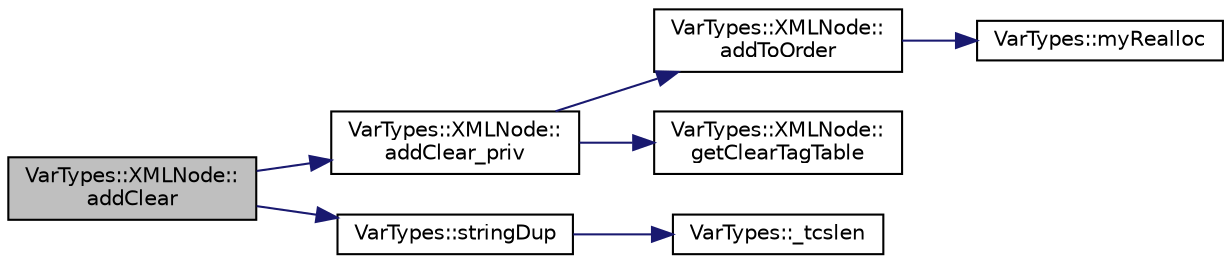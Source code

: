 digraph "VarTypes::XMLNode::addClear"
{
 // INTERACTIVE_SVG=YES
  edge [fontname="Helvetica",fontsize="10",labelfontname="Helvetica",labelfontsize="10"];
  node [fontname="Helvetica",fontsize="10",shape=record];
  rankdir="LR";
  Node1 [label="VarTypes::XMLNode::\laddClear",height=0.2,width=0.4,color="black", fillcolor="grey75", style="filled", fontcolor="black"];
  Node1 -> Node2 [color="midnightblue",fontsize="10",style="solid",fontname="Helvetica"];
  Node2 [label="VarTypes::XMLNode::\laddClear_priv",height=0.2,width=0.4,color="black", fillcolor="white", style="filled",URL="$dd/df5/struct_var_types_1_1_x_m_l_node.html#a09e0d993b2d6952abcf65b73061d8f0a"];
  Node2 -> Node3 [color="midnightblue",fontsize="10",style="solid",fontname="Helvetica"];
  Node3 [label="VarTypes::XMLNode::\laddToOrder",height=0.2,width=0.4,color="black", fillcolor="white", style="filled",URL="$dd/df5/struct_var_types_1_1_x_m_l_node.html#a8966be07a58188f95a3cee4510c73dbf"];
  Node3 -> Node4 [color="midnightblue",fontsize="10",style="solid",fontname="Helvetica"];
  Node4 [label="VarTypes::myRealloc",height=0.2,width=0.4,color="black", fillcolor="white", style="filled",URL="$d1/dde/namespace_var_types.html#a47f43809f22c37a229ee6451c4db2ede"];
  Node2 -> Node5 [color="midnightblue",fontsize="10",style="solid",fontname="Helvetica"];
  Node5 [label="VarTypes::XMLNode::\lgetClearTagTable",height=0.2,width=0.4,color="black", fillcolor="white", style="filled",URL="$dd/df5/struct_var_types_1_1_x_m_l_node.html#ac6ee40bfd9ce673c2e5d170580a3e608"];
  Node1 -> Node6 [color="midnightblue",fontsize="10",style="solid",fontname="Helvetica"];
  Node6 [label="VarTypes::stringDup",height=0.2,width=0.4,color="black", fillcolor="white", style="filled",URL="$d1/dde/namespace_var_types.html#af79aab010747d6340009c2e1d6deb9a8"];
  Node6 -> Node7 [color="midnightblue",fontsize="10",style="solid",fontname="Helvetica"];
  Node7 [label="VarTypes::_tcslen",height=0.2,width=0.4,color="black", fillcolor="white", style="filled",URL="$d1/dde/namespace_var_types.html#a33f094a769ad68c264640d65736e12df"];
}
